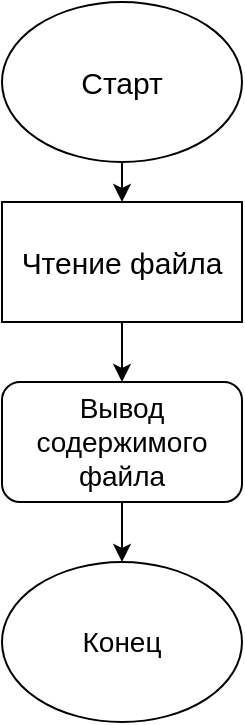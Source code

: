 <mxfile version="17.4.6" type="device" pages="5"><diagram id="NuvCU8BQuRoO7eFAzzk4" name="Index"><mxGraphModel dx="1350" dy="773" grid="1" gridSize="10" guides="1" tooltips="1" connect="1" arrows="1" fold="1" page="1" pageScale="1" pageWidth="827" pageHeight="1169" math="0" shadow="0"><root><mxCell id="0"/><mxCell id="1" parent="0"/><mxCell id="lMNhMcrDjQVP65qE0onQ-1" style="edgeStyle=orthogonalEdgeStyle;rounded=0;orthogonalLoop=1;jettySize=auto;html=1;exitX=0.5;exitY=1;exitDx=0;exitDy=0;entryX=0.5;entryY=0;entryDx=0;entryDy=0;fontSize=15;" parent="1" source="lMNhMcrDjQVP65qE0onQ-2" target="lMNhMcrDjQVP65qE0onQ-4" edge="1"><mxGeometry relative="1" as="geometry"/></mxCell><mxCell id="lMNhMcrDjQVP65qE0onQ-2" value="&lt;font style=&quot;font-size: 15px&quot;&gt;Старт&lt;/font&gt;" style="ellipse;whiteSpace=wrap;html=1;" parent="1" vertex="1"><mxGeometry x="354" y="20" width="120" height="80" as="geometry"/></mxCell><mxCell id="lMNhMcrDjQVP65qE0onQ-3" style="edgeStyle=orthogonalEdgeStyle;rounded=0;orthogonalLoop=1;jettySize=auto;html=1;exitX=0.5;exitY=1;exitDx=0;exitDy=0;entryX=0.5;entryY=0;entryDx=0;entryDy=0;fontSize=15;" parent="1" source="lMNhMcrDjQVP65qE0onQ-4" target="lMNhMcrDjQVP65qE0onQ-6" edge="1"><mxGeometry relative="1" as="geometry"/></mxCell><mxCell id="lMNhMcrDjQVP65qE0onQ-4" value="Чтение файла" style="rounded=0;whiteSpace=wrap;html=1;fontSize=15;" parent="1" vertex="1"><mxGeometry x="354" y="120" width="120" height="60" as="geometry"/></mxCell><mxCell id="lMNhMcrDjQVP65qE0onQ-5" style="edgeStyle=orthogonalEdgeStyle;rounded=0;orthogonalLoop=1;jettySize=auto;html=1;exitX=0.5;exitY=1;exitDx=0;exitDy=0;entryX=0.5;entryY=0;entryDx=0;entryDy=0;fontSize=15;" parent="1" source="lMNhMcrDjQVP65qE0onQ-6" target="lMNhMcrDjQVP65qE0onQ-7" edge="1"><mxGeometry relative="1" as="geometry"/></mxCell><mxCell id="lMNhMcrDjQVP65qE0onQ-6" value="Вывод &lt;br&gt;содержимого файла" style="rounded=1;whiteSpace=wrap;html=1;fontSize=14;" parent="1" vertex="1"><mxGeometry x="354" y="210" width="120" height="60" as="geometry"/></mxCell><mxCell id="lMNhMcrDjQVP65qE0onQ-7" value="Конец" style="ellipse;whiteSpace=wrap;html=1;fontSize=14;" parent="1" vertex="1"><mxGeometry x="354" y="300" width="120" height="80" as="geometry"/></mxCell></root></mxGraphModel></diagram><diagram id="fqLrbfL2XRbRLvFkATbZ" name="Find (id)"><mxGraphModel dx="1350" dy="773" grid="1" gridSize="10" guides="1" tooltips="1" connect="1" arrows="1" fold="1" page="1" pageScale="1" pageWidth="827" pageHeight="1169" math="0" shadow="0"><root><mxCell id="0"/><mxCell id="1" parent="0"/><mxCell id="NOeHBv2jetDCvYNBq9ga-17" style="edgeStyle=orthogonalEdgeStyle;rounded=0;orthogonalLoop=1;jettySize=auto;html=1;exitX=0.5;exitY=1;exitDx=0;exitDy=0;entryX=0.5;entryY=0;entryDx=0;entryDy=0;fontSize=15;" edge="1" parent="1" source="NOeHBv2jetDCvYNBq9ga-18" target="NOeHBv2jetDCvYNBq9ga-20"><mxGeometry relative="1" as="geometry"/></mxCell><mxCell id="NOeHBv2jetDCvYNBq9ga-18" value="&lt;font style=&quot;font-size: 15px&quot;&gt;Старт&lt;/font&gt;" style="ellipse;whiteSpace=wrap;html=1;" vertex="1" parent="1"><mxGeometry x="354" y="20" width="120" height="80" as="geometry"/></mxCell><mxCell id="NOeHBv2jetDCvYNBq9ga-19" style="edgeStyle=orthogonalEdgeStyle;rounded=0;orthogonalLoop=1;jettySize=auto;html=1;exitX=0.5;exitY=1;exitDx=0;exitDy=0;entryX=0.5;entryY=0;entryDx=0;entryDy=0;fontSize=15;" edge="1" parent="1" source="NOeHBv2jetDCvYNBq9ga-20" target="NOeHBv2jetDCvYNBq9ga-22"><mxGeometry relative="1" as="geometry"/></mxCell><mxCell id="NOeHBv2jetDCvYNBq9ga-20" value="Чтение файла" style="rounded=0;whiteSpace=wrap;html=1;fontSize=15;" vertex="1" parent="1"><mxGeometry x="354" y="120" width="120" height="60" as="geometry"/></mxCell><mxCell id="NOeHBv2jetDCvYNBq9ga-21" style="edgeStyle=orthogonalEdgeStyle;rounded=0;orthogonalLoop=1;jettySize=auto;html=1;exitX=0.5;exitY=1;exitDx=0;exitDy=0;entryX=0.5;entryY=0;entryDx=0;entryDy=0;fontSize=15;" edge="1" parent="1" source="NOeHBv2jetDCvYNBq9ga-22" target="NOeHBv2jetDCvYNBq9ga-25"><mxGeometry relative="1" as="geometry"/></mxCell><mxCell id="NOeHBv2jetDCvYNBq9ga-22" value="Получение id" style="shape=parallelogram;perimeter=parallelogramPerimeter;whiteSpace=wrap;html=1;fixedSize=1;fontSize=14;" vertex="1" parent="1"><mxGeometry x="341" y="200" width="146" height="70" as="geometry"/></mxCell><mxCell id="NOeHBv2jetDCvYNBq9ga-23" style="edgeStyle=orthogonalEdgeStyle;rounded=0;orthogonalLoop=1;jettySize=auto;html=1;exitX=1;exitY=0.5;exitDx=0;exitDy=0;fontSize=15;" edge="1" parent="1" source="NOeHBv2jetDCvYNBq9ga-25" target="NOeHBv2jetDCvYNBq9ga-28"><mxGeometry relative="1" as="geometry"/></mxCell><mxCell id="NOeHBv2jetDCvYNBq9ga-24" style="edgeStyle=orthogonalEdgeStyle;rounded=0;orthogonalLoop=1;jettySize=auto;html=1;exitX=0;exitY=0.5;exitDx=0;exitDy=0;entryX=0.5;entryY=0;entryDx=0;entryDy=0;fontSize=15;" edge="1" parent="1" source="NOeHBv2jetDCvYNBq9ga-25" target="NOeHBv2jetDCvYNBq9ga-27"><mxGeometry relative="1" as="geometry"/></mxCell><mxCell id="NOeHBv2jetDCvYNBq9ga-25" value="Текущий index ==&lt;br&gt;заданному&amp;nbsp; id?" style="rhombus;whiteSpace=wrap;html=1;fontSize=14;" vertex="1" parent="1"><mxGeometry x="326" y="310" width="176" height="130" as="geometry"/></mxCell><mxCell id="NOeHBv2jetDCvYNBq9ga-26" style="edgeStyle=orthogonalEdgeStyle;rounded=0;orthogonalLoop=1;jettySize=auto;html=1;exitX=0.5;exitY=1;exitDx=0;exitDy=0;entryX=0.5;entryY=0;entryDx=0;entryDy=0;fontSize=15;" edge="1" parent="1" source="NOeHBv2jetDCvYNBq9ga-27" target="NOeHBv2jetDCvYNBq9ga-29"><mxGeometry relative="1" as="geometry"/></mxCell><mxCell id="NOeHBv2jetDCvYNBq9ga-27" value="Вывод строки" style="rounded=1;whiteSpace=wrap;html=1;fontSize=14;" vertex="1" parent="1"><mxGeometry x="190" y="400" width="120" height="60" as="geometry"/></mxCell><mxCell id="NOeHBv2jetDCvYNBq9ga-28" value="Перейти на след. index" style="rounded=0;whiteSpace=wrap;html=1;fontSize=15;" vertex="1" parent="1"><mxGeometry x="500" y="400" width="120" height="60" as="geometry"/></mxCell><mxCell id="NOeHBv2jetDCvYNBq9ga-29" value="Конец" style="ellipse;whiteSpace=wrap;html=1;fontSize=14;" vertex="1" parent="1"><mxGeometry x="190" y="480" width="120" height="80" as="geometry"/></mxCell><mxCell id="NOeHBv2jetDCvYNBq9ga-30" value="" style="endArrow=none;html=1;rounded=0;fontSize=15;" edge="1" parent="1"><mxGeometry width="50" height="50" relative="1" as="geometry"><mxPoint x="560" y="520" as="sourcePoint"/><mxPoint x="660" y="520" as="targetPoint"/></mxGeometry></mxCell><mxCell id="NOeHBv2jetDCvYNBq9ga-31" value="" style="endArrow=none;html=1;rounded=0;fontSize=15;" edge="1" parent="1"><mxGeometry width="50" height="50" relative="1" as="geometry"><mxPoint x="560" y="520" as="sourcePoint"/><mxPoint x="560" y="460" as="targetPoint"/></mxGeometry></mxCell><mxCell id="NOeHBv2jetDCvYNBq9ga-32" value="" style="endArrow=none;html=1;rounded=0;fontSize=15;" edge="1" parent="1"><mxGeometry width="50" height="50" relative="1" as="geometry"><mxPoint x="660" y="520" as="sourcePoint"/><mxPoint x="660" y="290" as="targetPoint"/></mxGeometry></mxCell><mxCell id="NOeHBv2jetDCvYNBq9ga-33" value="" style="endArrow=classic;html=1;rounded=0;fontSize=15;" edge="1" parent="1"><mxGeometry width="50" height="50" relative="1" as="geometry"><mxPoint x="660" y="290" as="sourcePoint"/><mxPoint x="410" y="290" as="targetPoint"/></mxGeometry></mxCell><mxCell id="cpi8hBP4ZA8YtJEZq0E_-1" value="&lt;font style=&quot;font-size: 15px&quot;&gt;Да&lt;/font&gt;" style="text;html=1;align=center;verticalAlign=middle;resizable=0;points=[];autosize=1;strokeColor=none;fillColor=none;" vertex="1" parent="1"><mxGeometry x="280" y="340" width="30" height="20" as="geometry"/></mxCell><mxCell id="cpi8hBP4ZA8YtJEZq0E_-2" value="&lt;font style=&quot;font-size: 15px&quot;&gt;Нет&lt;br&gt;&lt;/font&gt;" style="text;html=1;align=center;verticalAlign=middle;resizable=0;points=[];autosize=1;strokeColor=none;fillColor=none;" vertex="1" parent="1"><mxGeometry x="515" y="340" width="40" height="20" as="geometry"/></mxCell></root></mxGraphModel></diagram><diagram id="a50lUDhX0xwraWujWiaZ" name="Where (pattern)"><mxGraphModel dx="1350" dy="773" grid="1" gridSize="10" guides="1" tooltips="1" connect="1" arrows="1" fold="1" page="1" pageScale="1" pageWidth="827" pageHeight="1169" math="0" shadow="0"><root><mxCell id="0"/><mxCell id="1" parent="0"/><mxCell id="GOLjeXnIIO0tbL5r8PPw-15" style="edgeStyle=orthogonalEdgeStyle;rounded=0;orthogonalLoop=1;jettySize=auto;html=1;entryX=0.5;entryY=0;entryDx=0;entryDy=0;fontSize=15;" edge="1" parent="1" source="ex5ehu0c8IgvHd7sjzzC-1" target="QCPR0SIzE_HVxI7LgTsv-4"><mxGeometry relative="1" as="geometry"/></mxCell><mxCell id="ex5ehu0c8IgvHd7sjzzC-1" value="Старт" style="ellipse;whiteSpace=wrap;html=1;fontSize=14;" parent="1" vertex="1"><mxGeometry x="354" y="20" width="120" height="80" as="geometry"/></mxCell><mxCell id="GOLjeXnIIO0tbL5r8PPw-22" style="edgeStyle=orthogonalEdgeStyle;rounded=0;orthogonalLoop=1;jettySize=auto;html=1;exitX=0.5;exitY=1;exitDx=0;exitDy=0;entryX=0.5;entryY=0;entryDx=0;entryDy=0;fontSize=15;" edge="1" parent="1" source="QCPR0SIzE_HVxI7LgTsv-2" target="QCPR0SIzE_HVxI7LgTsv-7"><mxGeometry relative="1" as="geometry"/></mxCell><mxCell id="QCPR0SIzE_HVxI7LgTsv-2" value="Read File&lt;br&gt;arr = []" style="rounded=0;whiteSpace=wrap;html=1;fontSize=15;" vertex="1" parent="1"><mxGeometry x="354" y="210" width="120" height="60" as="geometry"/></mxCell><mxCell id="GOLjeXnIIO0tbL5r8PPw-16" style="edgeStyle=orthogonalEdgeStyle;rounded=0;orthogonalLoop=1;jettySize=auto;html=1;exitX=0.5;exitY=1;exitDx=0;exitDy=0;entryX=0.5;entryY=0;entryDx=0;entryDy=0;fontSize=15;" edge="1" parent="1" source="QCPR0SIzE_HVxI7LgTsv-4" target="QCPR0SIzE_HVxI7LgTsv-2"><mxGeometry relative="1" as="geometry"/></mxCell><mxCell id="QCPR0SIzE_HVxI7LgTsv-4" value="Ввод&lt;br&gt;pattern" style="shape=parallelogram;perimeter=parallelogramPerimeter;whiteSpace=wrap;html=1;fixedSize=1;fontSize=14;" vertex="1" parent="1"><mxGeometry x="341" y="120" width="146" height="70" as="geometry"/></mxCell><mxCell id="GOLjeXnIIO0tbL5r8PPw-20" style="edgeStyle=orthogonalEdgeStyle;rounded=0;orthogonalLoop=1;jettySize=auto;html=1;exitX=0;exitY=0.5;exitDx=0;exitDy=0;entryX=0.5;entryY=0;entryDx=0;entryDy=0;fontSize=15;" edge="1" parent="1" source="QCPR0SIzE_HVxI7LgTsv-7" target="GOLjeXnIIO0tbL5r8PPw-19"><mxGeometry relative="1" as="geometry"/></mxCell><mxCell id="GOLjeXnIIO0tbL5r8PPw-23" style="edgeStyle=orthogonalEdgeStyle;rounded=0;orthogonalLoop=1;jettySize=auto;html=1;exitX=1;exitY=0.5;exitDx=0;exitDy=0;entryX=0.5;entryY=0;entryDx=0;entryDy=0;fontSize=15;" edge="1" parent="1" source="QCPR0SIzE_HVxI7LgTsv-7" target="QCPR0SIzE_HVxI7LgTsv-10"><mxGeometry relative="1" as="geometry"/></mxCell><mxCell id="QCPR0SIzE_HVxI7LgTsv-7" value="Текущая строка =&lt;br&gt;заданному&amp;nbsp; pattern?" style="rhombus;whiteSpace=wrap;html=1;fontSize=14;" vertex="1" parent="1"><mxGeometry x="326" y="310" width="176" height="130" as="geometry"/></mxCell><mxCell id="QCPR0SIzE_HVxI7LgTsv-10" value="Перейти на след. строку" style="rounded=0;whiteSpace=wrap;html=1;fontSize=15;" vertex="1" parent="1"><mxGeometry x="520" y="410" width="120" height="60" as="geometry"/></mxCell><mxCell id="GOLjeXnIIO0tbL5r8PPw-7" value="Конец" style="ellipse;whiteSpace=wrap;html=1;fontSize=14;" vertex="1" parent="1"><mxGeometry x="190" y="580" width="120" height="80" as="geometry"/></mxCell><mxCell id="GOLjeXnIIO0tbL5r8PPw-12" value="&lt;font style=&quot;font-size: 15px&quot;&gt;Да&lt;/font&gt;" style="text;html=1;align=center;verticalAlign=middle;resizable=0;points=[];autosize=1;strokeColor=none;fillColor=none;" vertex="1" parent="1"><mxGeometry x="280" y="340" width="30" height="20" as="geometry"/></mxCell><mxCell id="GOLjeXnIIO0tbL5r8PPw-13" value="&lt;font style=&quot;font-size: 15px&quot;&gt;Нет&lt;br&gt;&lt;/font&gt;" style="text;html=1;align=center;verticalAlign=middle;resizable=0;points=[];autosize=1;strokeColor=none;fillColor=none;" vertex="1" parent="1"><mxGeometry x="520" y="340" width="40" height="20" as="geometry"/></mxCell><mxCell id="GOLjeXnIIO0tbL5r8PPw-29" style="edgeStyle=orthogonalEdgeStyle;rounded=0;orthogonalLoop=1;jettySize=auto;html=1;exitX=0.5;exitY=1;exitDx=0;exitDy=0;entryX=0.5;entryY=0;entryDx=0;entryDy=0;fontSize=15;" edge="1" parent="1" source="GOLjeXnIIO0tbL5r8PPw-19" target="GOLjeXnIIO0tbL5r8PPw-28"><mxGeometry relative="1" as="geometry"/></mxCell><mxCell id="GOLjeXnIIO0tbL5r8PPw-19" value="arr &amp;lt;&amp;lt; index" style="rounded=0;whiteSpace=wrap;html=1;fontSize=15;" vertex="1" parent="1"><mxGeometry x="190" y="410" width="120" height="60" as="geometry"/></mxCell><mxCell id="GOLjeXnIIO0tbL5r8PPw-25" value="" style="endArrow=classic;html=1;rounded=0;fontSize=15;" edge="1" parent="1"><mxGeometry width="50" height="50" relative="1" as="geometry"><mxPoint x="680" y="290" as="sourcePoint"/><mxPoint x="410" y="290" as="targetPoint"/></mxGeometry></mxCell><mxCell id="GOLjeXnIIO0tbL5r8PPw-26" value="" style="endArrow=none;html=1;rounded=0;fontSize=15;" edge="1" parent="1"><mxGeometry width="50" height="50" relative="1" as="geometry"><mxPoint x="680" y="440" as="sourcePoint"/><mxPoint x="680" y="290" as="targetPoint"/></mxGeometry></mxCell><mxCell id="GOLjeXnIIO0tbL5r8PPw-27" value="" style="endArrow=none;html=1;rounded=0;fontSize=15;exitX=1;exitY=0.5;exitDx=0;exitDy=0;" edge="1" parent="1" source="QCPR0SIzE_HVxI7LgTsv-10"><mxGeometry width="50" height="50" relative="1" as="geometry"><mxPoint x="390" y="390" as="sourcePoint"/><mxPoint x="680" y="440" as="targetPoint"/></mxGeometry></mxCell><mxCell id="GOLjeXnIIO0tbL5r8PPw-30" style="edgeStyle=orthogonalEdgeStyle;rounded=0;orthogonalLoop=1;jettySize=auto;html=1;exitX=0.5;exitY=1;exitDx=0;exitDy=0;entryX=0.5;entryY=0;entryDx=0;entryDy=0;fontSize=15;" edge="1" parent="1" source="GOLjeXnIIO0tbL5r8PPw-28" target="GOLjeXnIIO0tbL5r8PPw-7"><mxGeometry relative="1" as="geometry"/></mxCell><mxCell id="GOLjeXnIIO0tbL5r8PPw-28" value="Вывести arr" style="rounded=1;whiteSpace=wrap;html=1;fontSize=15;" vertex="1" parent="1"><mxGeometry x="190" y="500" width="120" height="60" as="geometry"/></mxCell></root></mxGraphModel></diagram><diagram id="pWkDujt1n-ERDVhEIhR5" name="Update (id, text)"><mxGraphModel dx="1350" dy="773" grid="1" gridSize="10" guides="1" tooltips="1" connect="1" arrows="1" fold="1" page="1" pageScale="1" pageWidth="827" pageHeight="1169" math="0" shadow="0"><root><mxCell id="0"/><mxCell id="1" parent="0"/><mxCell id="1Tc1PUzH5dHzDOdlC6_d-1" style="edgeStyle=orthogonalEdgeStyle;rounded=0;orthogonalLoop=1;jettySize=auto;html=1;exitX=0.5;exitY=1;exitDx=0;exitDy=0;entryX=0.5;entryY=0;entryDx=0;entryDy=0;" edge="1" parent="1" source="1Tc1PUzH5dHzDOdlC6_d-2" target="1Tc1PUzH5dHzDOdlC6_d-4"><mxGeometry relative="1" as="geometry"/></mxCell><mxCell id="1Tc1PUzH5dHzDOdlC6_d-2" value="Старт" style="ellipse;whiteSpace=wrap;html=1;fontSize=14;" vertex="1" parent="1"><mxGeometry x="354" y="20" width="120" height="80" as="geometry"/></mxCell><mxCell id="1Tc1PUzH5dHzDOdlC6_d-3" style="edgeStyle=orthogonalEdgeStyle;rounded=0;orthogonalLoop=1;jettySize=auto;html=1;exitX=0.5;exitY=1;exitDx=0;exitDy=0;entryX=0.5;entryY=0;entryDx=0;entryDy=0;" edge="1" parent="1" source="1Tc1PUzH5dHzDOdlC6_d-4" target="1Tc1PUzH5dHzDOdlC6_d-5"><mxGeometry relative="1" as="geometry"/></mxCell><mxCell id="1Tc1PUzH5dHzDOdlC6_d-4" value="Ввод id и text" style="shape=parallelogram;perimeter=parallelogramPerimeter;whiteSpace=wrap;html=1;fixedSize=1;fontSize=14;" vertex="1" parent="1"><mxGeometry x="341" y="120" width="146" height="70" as="geometry"/></mxCell><mxCell id="RP_qQmDNal4JJwQJHbiA-15" style="edgeStyle=orthogonalEdgeStyle;rounded=0;orthogonalLoop=1;jettySize=auto;html=1;exitX=0.5;exitY=1;exitDx=0;exitDy=0;entryX=0.5;entryY=0;entryDx=0;entryDy=0;fontSize=15;" edge="1" parent="1" source="1Tc1PUzH5dHzDOdlC6_d-5" target="RP_qQmDNal4JJwQJHbiA-3"><mxGeometry relative="1" as="geometry"/></mxCell><mxCell id="1Tc1PUzH5dHzDOdlC6_d-5" value="Создать&lt;br&gt;File Buffer&lt;br&gt;Открыть&lt;br&gt;File Original" style="rounded=0;whiteSpace=wrap;html=1;fontSize=15;" vertex="1" parent="1"><mxGeometry x="331" y="210" width="166" height="80" as="geometry"/></mxCell><mxCell id="RP_qQmDNal4JJwQJHbiA-2" style="edgeStyle=orthogonalEdgeStyle;rounded=0;orthogonalLoop=1;jettySize=auto;html=1;exitX=1;exitY=0.5;exitDx=0;exitDy=0;entryX=0.5;entryY=0;entryDx=0;entryDy=0;fontSize=15;" edge="1" parent="1" source="RP_qQmDNal4JJwQJHbiA-3" target="RP_qQmDNal4JJwQJHbiA-4"><mxGeometry relative="1" as="geometry"/></mxCell><mxCell id="RP_qQmDNal4JJwQJHbiA-19" style="edgeStyle=orthogonalEdgeStyle;rounded=0;orthogonalLoop=1;jettySize=auto;html=1;exitX=0;exitY=0.5;exitDx=0;exitDy=0;entryX=0.5;entryY=0;entryDx=0;entryDy=0;fontSize=15;" edge="1" parent="1" source="RP_qQmDNal4JJwQJHbiA-3" target="RP_qQmDNal4JJwQJHbiA-17"><mxGeometry relative="1" as="geometry"/></mxCell><mxCell id="RP_qQmDNal4JJwQJHbiA-3" value="Текущая строка =&lt;br&gt;заданному id?" style="rhombus;whiteSpace=wrap;html=1;fontSize=14;" vertex="1" parent="1"><mxGeometry x="326" y="340" width="176" height="130" as="geometry"/></mxCell><mxCell id="RP_qQmDNal4JJwQJHbiA-23" style="edgeStyle=orthogonalEdgeStyle;rounded=0;orthogonalLoop=1;jettySize=auto;html=1;exitX=0.5;exitY=1;exitDx=0;exitDy=0;entryX=0.5;entryY=0;entryDx=0;entryDy=0;fontSize=15;" edge="1" parent="1" source="RP_qQmDNal4JJwQJHbiA-4" target="RP_qQmDNal4JJwQJHbiA-18"><mxGeometry relative="1" as="geometry"/></mxCell><mxCell id="RP_qQmDNal4JJwQJHbiA-4" value="Записать строку в Buffer&lt;br&gt;Перейти на след. строку" style="rounded=0;whiteSpace=wrap;html=1;fontSize=15;" vertex="1" parent="1"><mxGeometry x="520" y="440" width="150" height="90" as="geometry"/></mxCell><mxCell id="RP_qQmDNal4JJwQJHbiA-5" value="Конец" style="ellipse;whiteSpace=wrap;html=1;fontSize=14;" vertex="1" parent="1"><mxGeometry x="190" y="860" width="120" height="80" as="geometry"/></mxCell><mxCell id="RP_qQmDNal4JJwQJHbiA-6" value="&lt;font style=&quot;font-size: 15px&quot;&gt;Да&lt;/font&gt;" style="text;html=1;align=center;verticalAlign=middle;resizable=0;points=[];autosize=1;strokeColor=none;fillColor=none;" vertex="1" parent="1"><mxGeometry x="280" y="370" width="30" height="20" as="geometry"/></mxCell><mxCell id="RP_qQmDNal4JJwQJHbiA-7" value="&lt;font style=&quot;font-size: 15px&quot;&gt;Нет&lt;br&gt;&lt;/font&gt;" style="text;html=1;align=center;verticalAlign=middle;resizable=0;points=[];autosize=1;strokeColor=none;fillColor=none;" vertex="1" parent="1"><mxGeometry x="520" y="370" width="40" height="20" as="geometry"/></mxCell><mxCell id="RP_qQmDNal4JJwQJHbiA-10" value="" style="endArrow=classic;html=1;rounded=0;fontSize=15;" edge="1" parent="1"><mxGeometry width="50" height="50" relative="1" as="geometry"><mxPoint x="760" y="320" as="sourcePoint"/><mxPoint x="410" y="320" as="targetPoint"/></mxGeometry></mxCell><mxCell id="RP_qQmDNal4JJwQJHbiA-11" value="" style="endArrow=none;html=1;rounded=0;fontSize=15;" edge="1" parent="1"><mxGeometry width="50" height="50" relative="1" as="geometry"><mxPoint x="760" y="650" as="sourcePoint"/><mxPoint x="760" y="320" as="targetPoint"/></mxGeometry></mxCell><mxCell id="RP_qQmDNal4JJwQJHbiA-22" style="edgeStyle=orthogonalEdgeStyle;rounded=0;orthogonalLoop=1;jettySize=auto;html=1;exitX=0.5;exitY=1;exitDx=0;exitDy=0;fontSize=15;" edge="1" parent="1" source="RP_qQmDNal4JJwQJHbiA-17" target="RP_qQmDNal4JJwQJHbiA-18"><mxGeometry relative="1" as="geometry"/></mxCell><mxCell id="RP_qQmDNal4JJwQJHbiA-17" value="Вставить text в Buffer&lt;br&gt;Перейти на след строку" style="rounded=0;whiteSpace=wrap;html=1;fontSize=15;" vertex="1" parent="1"><mxGeometry x="170" y="440" width="140" height="80" as="geometry"/></mxCell><mxCell id="RP_qQmDNal4JJwQJHbiA-27" style="edgeStyle=orthogonalEdgeStyle;rounded=0;orthogonalLoop=1;jettySize=auto;html=1;exitX=0;exitY=0.5;exitDx=0;exitDy=0;entryX=0.5;entryY=0;entryDx=0;entryDy=0;fontSize=15;" edge="1" parent="1" source="RP_qQmDNal4JJwQJHbiA-18" target="RP_qQmDNal4JJwQJHbiA-26"><mxGeometry relative="1" as="geometry"/></mxCell><mxCell id="RP_qQmDNal4JJwQJHbiA-18" value="Конец Orig File?" style="rhombus;whiteSpace=wrap;html=1;fontSize=15;" vertex="1" parent="1"><mxGeometry x="341" y="580" width="140" height="130" as="geometry"/></mxCell><mxCell id="RP_qQmDNal4JJwQJHbiA-24" value="&lt;font style=&quot;font-size: 15px&quot;&gt;Да&lt;/font&gt;" style="text;html=1;align=center;verticalAlign=middle;resizable=0;points=[];autosize=1;strokeColor=none;fillColor=none;" vertex="1" parent="1"><mxGeometry x="280" y="620" width="30" height="20" as="geometry"/></mxCell><mxCell id="RP_qQmDNal4JJwQJHbiA-25" value="&lt;font style=&quot;font-size: 15px&quot;&gt;Нет&lt;br&gt;&lt;/font&gt;" style="text;html=1;align=center;verticalAlign=middle;resizable=0;points=[];autosize=1;strokeColor=none;fillColor=none;" vertex="1" parent="1"><mxGeometry x="520" y="620" width="40" height="20" as="geometry"/></mxCell><mxCell id="RP_qQmDNal4JJwQJHbiA-29" style="edgeStyle=orthogonalEdgeStyle;rounded=0;orthogonalLoop=1;jettySize=auto;html=1;exitX=0.5;exitY=1;exitDx=0;exitDy=0;entryX=0.5;entryY=0;entryDx=0;entryDy=0;fontSize=15;" edge="1" parent="1" source="RP_qQmDNal4JJwQJHbiA-26" target="RP_qQmDNal4JJwQJHbiA-28"><mxGeometry relative="1" as="geometry"/></mxCell><mxCell id="RP_qQmDNal4JJwQJHbiA-26" value="Записать Buffer в Original" style="rounded=0;whiteSpace=wrap;html=1;fontSize=15;" vertex="1" parent="1"><mxGeometry x="190" y="680" width="120" height="60" as="geometry"/></mxCell><mxCell id="RP_qQmDNal4JJwQJHbiA-30" style="edgeStyle=orthogonalEdgeStyle;rounded=0;orthogonalLoop=1;jettySize=auto;html=1;exitX=0.5;exitY=1;exitDx=0;exitDy=0;entryX=0.5;entryY=0;entryDx=0;entryDy=0;fontSize=15;" edge="1" parent="1" source="RP_qQmDNal4JJwQJHbiA-28" target="RP_qQmDNal4JJwQJHbiA-5"><mxGeometry relative="1" as="geometry"/></mxCell><mxCell id="RP_qQmDNal4JJwQJHbiA-28" value="Удалить буфер&lt;br&gt;Закрыть Original" style="rounded=0;whiteSpace=wrap;html=1;fontSize=15;" vertex="1" parent="1"><mxGeometry x="190" y="770" width="120" height="60" as="geometry"/></mxCell><mxCell id="RP_qQmDNal4JJwQJHbiA-31" value="" style="endArrow=none;html=1;rounded=0;fontSize=15;exitX=1;exitY=0.5;exitDx=0;exitDy=0;" edge="1" parent="1" source="RP_qQmDNal4JJwQJHbiA-18"><mxGeometry width="50" height="50" relative="1" as="geometry"><mxPoint x="390" y="600" as="sourcePoint"/><mxPoint x="760" y="645" as="targetPoint"/></mxGeometry></mxCell></root></mxGraphModel></diagram><diagram id="oDRzZ1LaRimqCRr5EO_q" name="Delete (id)"><mxGraphModel dx="1350" dy="773" grid="1" gridSize="10" guides="1" tooltips="1" connect="1" arrows="1" fold="1" page="1" pageScale="1" pageWidth="827" pageHeight="1169" math="0" shadow="0"><root><mxCell id="0"/><mxCell id="1" parent="0"/><mxCell id="OmMmBHHVs_hwvihzOJR7-2" style="edgeStyle=orthogonalEdgeStyle;rounded=0;orthogonalLoop=1;jettySize=auto;html=1;exitX=0.5;exitY=1;exitDx=0;exitDy=0;entryX=0.5;entryY=0;entryDx=0;entryDy=0;" edge="1" parent="1" source="OmMmBHHVs_hwvihzOJR7-3" target="OmMmBHHVs_hwvihzOJR7-5"><mxGeometry relative="1" as="geometry"/></mxCell><mxCell id="OmMmBHHVs_hwvihzOJR7-3" value="Ввод id" style="shape=parallelogram;perimeter=parallelogramPerimeter;whiteSpace=wrap;html=1;fixedSize=1;fontSize=14;" vertex="1" parent="1"><mxGeometry x="341" y="120" width="146" height="70" as="geometry"/></mxCell><mxCell id="OmMmBHHVs_hwvihzOJR7-4" style="edgeStyle=orthogonalEdgeStyle;rounded=0;orthogonalLoop=1;jettySize=auto;html=1;exitX=0.5;exitY=1;exitDx=0;exitDy=0;entryX=0.5;entryY=0;entryDx=0;entryDy=0;fontSize=15;" edge="1" parent="1" source="OmMmBHHVs_hwvihzOJR7-5" target="OmMmBHHVs_hwvihzOJR7-8"><mxGeometry relative="1" as="geometry"/></mxCell><mxCell id="OmMmBHHVs_hwvihzOJR7-5" value="Создать&lt;br&gt;File Buffer&lt;br&gt;Открыть&lt;br&gt;File Original" style="rounded=0;whiteSpace=wrap;html=1;fontSize=15;" vertex="1" parent="1"><mxGeometry x="331" y="210" width="166" height="80" as="geometry"/></mxCell><mxCell id="OmMmBHHVs_hwvihzOJR7-6" style="edgeStyle=orthogonalEdgeStyle;rounded=0;orthogonalLoop=1;jettySize=auto;html=1;exitX=1;exitY=0.5;exitDx=0;exitDy=0;entryX=0.5;entryY=0;entryDx=0;entryDy=0;fontSize=15;" edge="1" parent="1" source="OmMmBHHVs_hwvihzOJR7-8" target="OmMmBHHVs_hwvihzOJR7-10"><mxGeometry relative="1" as="geometry"/></mxCell><mxCell id="OmMmBHHVs_hwvihzOJR7-7" style="edgeStyle=orthogonalEdgeStyle;rounded=0;orthogonalLoop=1;jettySize=auto;html=1;exitX=0;exitY=0.5;exitDx=0;exitDy=0;entryX=0.5;entryY=0;entryDx=0;entryDy=0;fontSize=15;" edge="1" parent="1" source="OmMmBHHVs_hwvihzOJR7-8" target="OmMmBHHVs_hwvihzOJR7-17"><mxGeometry relative="1" as="geometry"/></mxCell><mxCell id="OmMmBHHVs_hwvihzOJR7-8" value="Текущая строка =&lt;br&gt;заданному id?" style="rhombus;whiteSpace=wrap;html=1;fontSize=14;" vertex="1" parent="1"><mxGeometry x="326" y="340" width="176" height="130" as="geometry"/></mxCell><mxCell id="OmMmBHHVs_hwvihzOJR7-9" style="edgeStyle=orthogonalEdgeStyle;rounded=0;orthogonalLoop=1;jettySize=auto;html=1;exitX=0.5;exitY=1;exitDx=0;exitDy=0;entryX=0.5;entryY=0;entryDx=0;entryDy=0;fontSize=15;" edge="1" parent="1" source="OmMmBHHVs_hwvihzOJR7-10" target="OmMmBHHVs_hwvihzOJR7-19"><mxGeometry relative="1" as="geometry"/></mxCell><mxCell id="OmMmBHHVs_hwvihzOJR7-10" value="Записать строку в Buffer&lt;br&gt;Перейти на след. строку" style="rounded=0;whiteSpace=wrap;html=1;fontSize=15;" vertex="1" parent="1"><mxGeometry x="520" y="440" width="150" height="90" as="geometry"/></mxCell><mxCell id="OmMmBHHVs_hwvihzOJR7-11" value="Конец" style="ellipse;whiteSpace=wrap;html=1;fontSize=14;" vertex="1" parent="1"><mxGeometry x="190" y="860" width="120" height="80" as="geometry"/></mxCell><mxCell id="OmMmBHHVs_hwvihzOJR7-12" value="&lt;font style=&quot;font-size: 15px&quot;&gt;Да&lt;/font&gt;" style="text;html=1;align=center;verticalAlign=middle;resizable=0;points=[];autosize=1;strokeColor=none;fillColor=none;" vertex="1" parent="1"><mxGeometry x="280" y="370" width="30" height="20" as="geometry"/></mxCell><mxCell id="OmMmBHHVs_hwvihzOJR7-13" value="&lt;font style=&quot;font-size: 15px&quot;&gt;Нет&lt;br&gt;&lt;/font&gt;" style="text;html=1;align=center;verticalAlign=middle;resizable=0;points=[];autosize=1;strokeColor=none;fillColor=none;" vertex="1" parent="1"><mxGeometry x="520" y="370" width="40" height="20" as="geometry"/></mxCell><mxCell id="OmMmBHHVs_hwvihzOJR7-14" value="" style="endArrow=classic;html=1;rounded=0;fontSize=15;" edge="1" parent="1"><mxGeometry width="50" height="50" relative="1" as="geometry"><mxPoint x="760" y="320" as="sourcePoint"/><mxPoint x="410" y="320" as="targetPoint"/></mxGeometry></mxCell><mxCell id="OmMmBHHVs_hwvihzOJR7-15" value="" style="endArrow=none;html=1;rounded=0;fontSize=15;" edge="1" parent="1"><mxGeometry width="50" height="50" relative="1" as="geometry"><mxPoint x="760" y="650" as="sourcePoint"/><mxPoint x="760" y="320" as="targetPoint"/></mxGeometry></mxCell><mxCell id="OmMmBHHVs_hwvihzOJR7-16" style="edgeStyle=orthogonalEdgeStyle;rounded=0;orthogonalLoop=1;jettySize=auto;html=1;exitX=0.5;exitY=1;exitDx=0;exitDy=0;fontSize=15;" edge="1" parent="1" source="OmMmBHHVs_hwvihzOJR7-17" target="OmMmBHHVs_hwvihzOJR7-19"><mxGeometry relative="1" as="geometry"/></mxCell><mxCell id="OmMmBHHVs_hwvihzOJR7-17" value="Перейти на след строку" style="rounded=0;whiteSpace=wrap;html=1;fontSize=15;" vertex="1" parent="1"><mxGeometry x="170" y="440" width="140" height="80" as="geometry"/></mxCell><mxCell id="OmMmBHHVs_hwvihzOJR7-18" style="edgeStyle=orthogonalEdgeStyle;rounded=0;orthogonalLoop=1;jettySize=auto;html=1;exitX=0;exitY=0.5;exitDx=0;exitDy=0;entryX=0.5;entryY=0;entryDx=0;entryDy=0;fontSize=15;" edge="1" parent="1" source="OmMmBHHVs_hwvihzOJR7-19" target="OmMmBHHVs_hwvihzOJR7-23"><mxGeometry relative="1" as="geometry"/></mxCell><mxCell id="OmMmBHHVs_hwvihzOJR7-19" value="Конец Orig File?" style="rhombus;whiteSpace=wrap;html=1;fontSize=15;" vertex="1" parent="1"><mxGeometry x="341" y="580" width="140" height="130" as="geometry"/></mxCell><mxCell id="OmMmBHHVs_hwvihzOJR7-20" value="&lt;font style=&quot;font-size: 15px&quot;&gt;Да&lt;/font&gt;" style="text;html=1;align=center;verticalAlign=middle;resizable=0;points=[];autosize=1;strokeColor=none;fillColor=none;" vertex="1" parent="1"><mxGeometry x="280" y="620" width="30" height="20" as="geometry"/></mxCell><mxCell id="OmMmBHHVs_hwvihzOJR7-21" value="&lt;font style=&quot;font-size: 15px&quot;&gt;Нет&lt;br&gt;&lt;/font&gt;" style="text;html=1;align=center;verticalAlign=middle;resizable=0;points=[];autosize=1;strokeColor=none;fillColor=none;" vertex="1" parent="1"><mxGeometry x="520" y="620" width="40" height="20" as="geometry"/></mxCell><mxCell id="OmMmBHHVs_hwvihzOJR7-22" style="edgeStyle=orthogonalEdgeStyle;rounded=0;orthogonalLoop=1;jettySize=auto;html=1;exitX=0.5;exitY=1;exitDx=0;exitDy=0;entryX=0.5;entryY=0;entryDx=0;entryDy=0;fontSize=15;" edge="1" parent="1" source="OmMmBHHVs_hwvihzOJR7-23" target="OmMmBHHVs_hwvihzOJR7-25"><mxGeometry relative="1" as="geometry"/></mxCell><mxCell id="OmMmBHHVs_hwvihzOJR7-23" value="Записать Buffer в Original" style="rounded=0;whiteSpace=wrap;html=1;fontSize=15;" vertex="1" parent="1"><mxGeometry x="190" y="680" width="120" height="60" as="geometry"/></mxCell><mxCell id="OmMmBHHVs_hwvihzOJR7-24" style="edgeStyle=orthogonalEdgeStyle;rounded=0;orthogonalLoop=1;jettySize=auto;html=1;exitX=0.5;exitY=1;exitDx=0;exitDy=0;entryX=0.5;entryY=0;entryDx=0;entryDy=0;fontSize=15;" edge="1" parent="1" source="OmMmBHHVs_hwvihzOJR7-25" target="OmMmBHHVs_hwvihzOJR7-11"><mxGeometry relative="1" as="geometry"/></mxCell><mxCell id="OmMmBHHVs_hwvihzOJR7-25" value="Удалить буфер&lt;br&gt;Закрыть Original" style="rounded=0;whiteSpace=wrap;html=1;fontSize=15;" vertex="1" parent="1"><mxGeometry x="190" y="770" width="120" height="60" as="geometry"/></mxCell><mxCell id="OmMmBHHVs_hwvihzOJR7-26" value="" style="endArrow=none;html=1;rounded=0;fontSize=15;exitX=1;exitY=0.5;exitDx=0;exitDy=0;" edge="1" parent="1" source="OmMmBHHVs_hwvihzOJR7-19"><mxGeometry width="50" height="50" relative="1" as="geometry"><mxPoint x="390" y="600" as="sourcePoint"/><mxPoint x="760" y="645" as="targetPoint"/></mxGeometry></mxCell><mxCell id="MyNGcExv5tprIvKXgkFb-4" style="edgeStyle=orthogonalEdgeStyle;rounded=0;orthogonalLoop=1;jettySize=auto;html=1;entryX=0.5;entryY=0;entryDx=0;entryDy=0;fontSize=15;" edge="1" parent="1" source="MyNGcExv5tprIvKXgkFb-1" target="OmMmBHHVs_hwvihzOJR7-3"><mxGeometry relative="1" as="geometry"/></mxCell><mxCell id="MyNGcExv5tprIvKXgkFb-1" value="Старт" style="ellipse;whiteSpace=wrap;html=1;fontSize=14;" vertex="1" parent="1"><mxGeometry x="354" y="10" width="120" height="80" as="geometry"/></mxCell></root></mxGraphModel></diagram></mxfile>